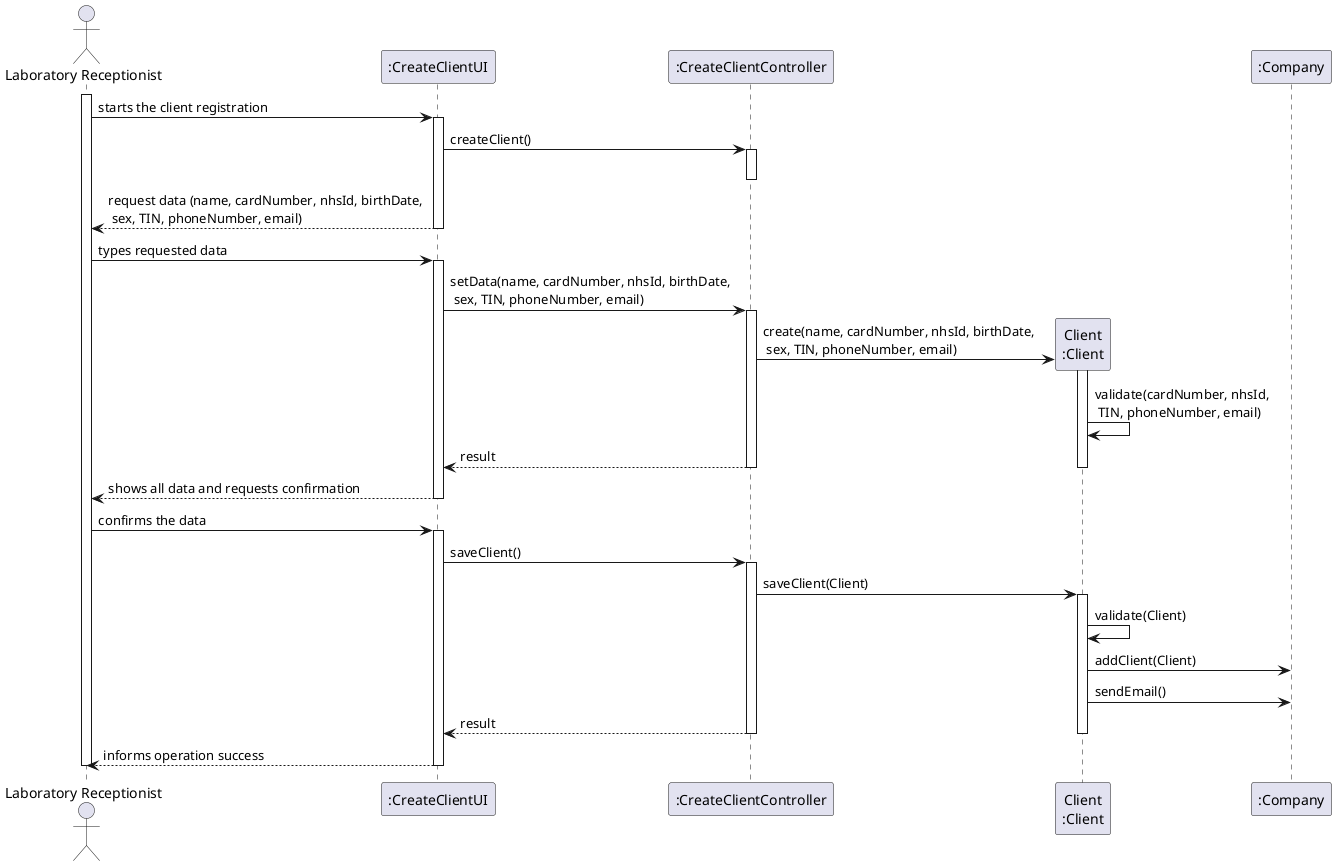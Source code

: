 @startuml
actor "Laboratory Receptionist" as LR
participant ":CreateClientUI" as ui
participant ":CreateClientController" as controller
participant "Client\n:Client" as clt


activate LR
LR -> ui : starts the client registration
activate ui
ui -> controller : createClient()
activate controller
deactivate controller
ui --> LR : request data (name, cardNumber, nhsId, birthDate, \n sex, TIN, phoneNumber, email)
deactivate ui
LR -> ui : types requested data
activate ui
ui -> controller : setData(name, cardNumber, nhsId, birthDate, \n sex, TIN, phoneNumber, email)
activate controller
controller -> clt** : create(name, cardNumber, nhsId, birthDate, \n sex, TIN, phoneNumber, email)
activate clt
clt -> clt : validate(cardNumber, nhsId,\n TIN, phoneNumber, email)
controller --> ui : result
deactivate clt
deactivate controller
ui --> LR : shows all data and requests confirmation
deactivate ui
LR -> ui : confirms the data
activate ui
ui -> controller : saveClient()
activate controller
controller -> clt : saveClient(Client)
activate clt
clt -> clt : validate(Client)
clt -> ":Company" : addClient(Client)
clt -> ":Company" : sendEmail()
controller --> ui : result
deactivate clt
deactivate controller
ui --> LR : informs operation success
deactivate ui
deactivate LR

@enduml